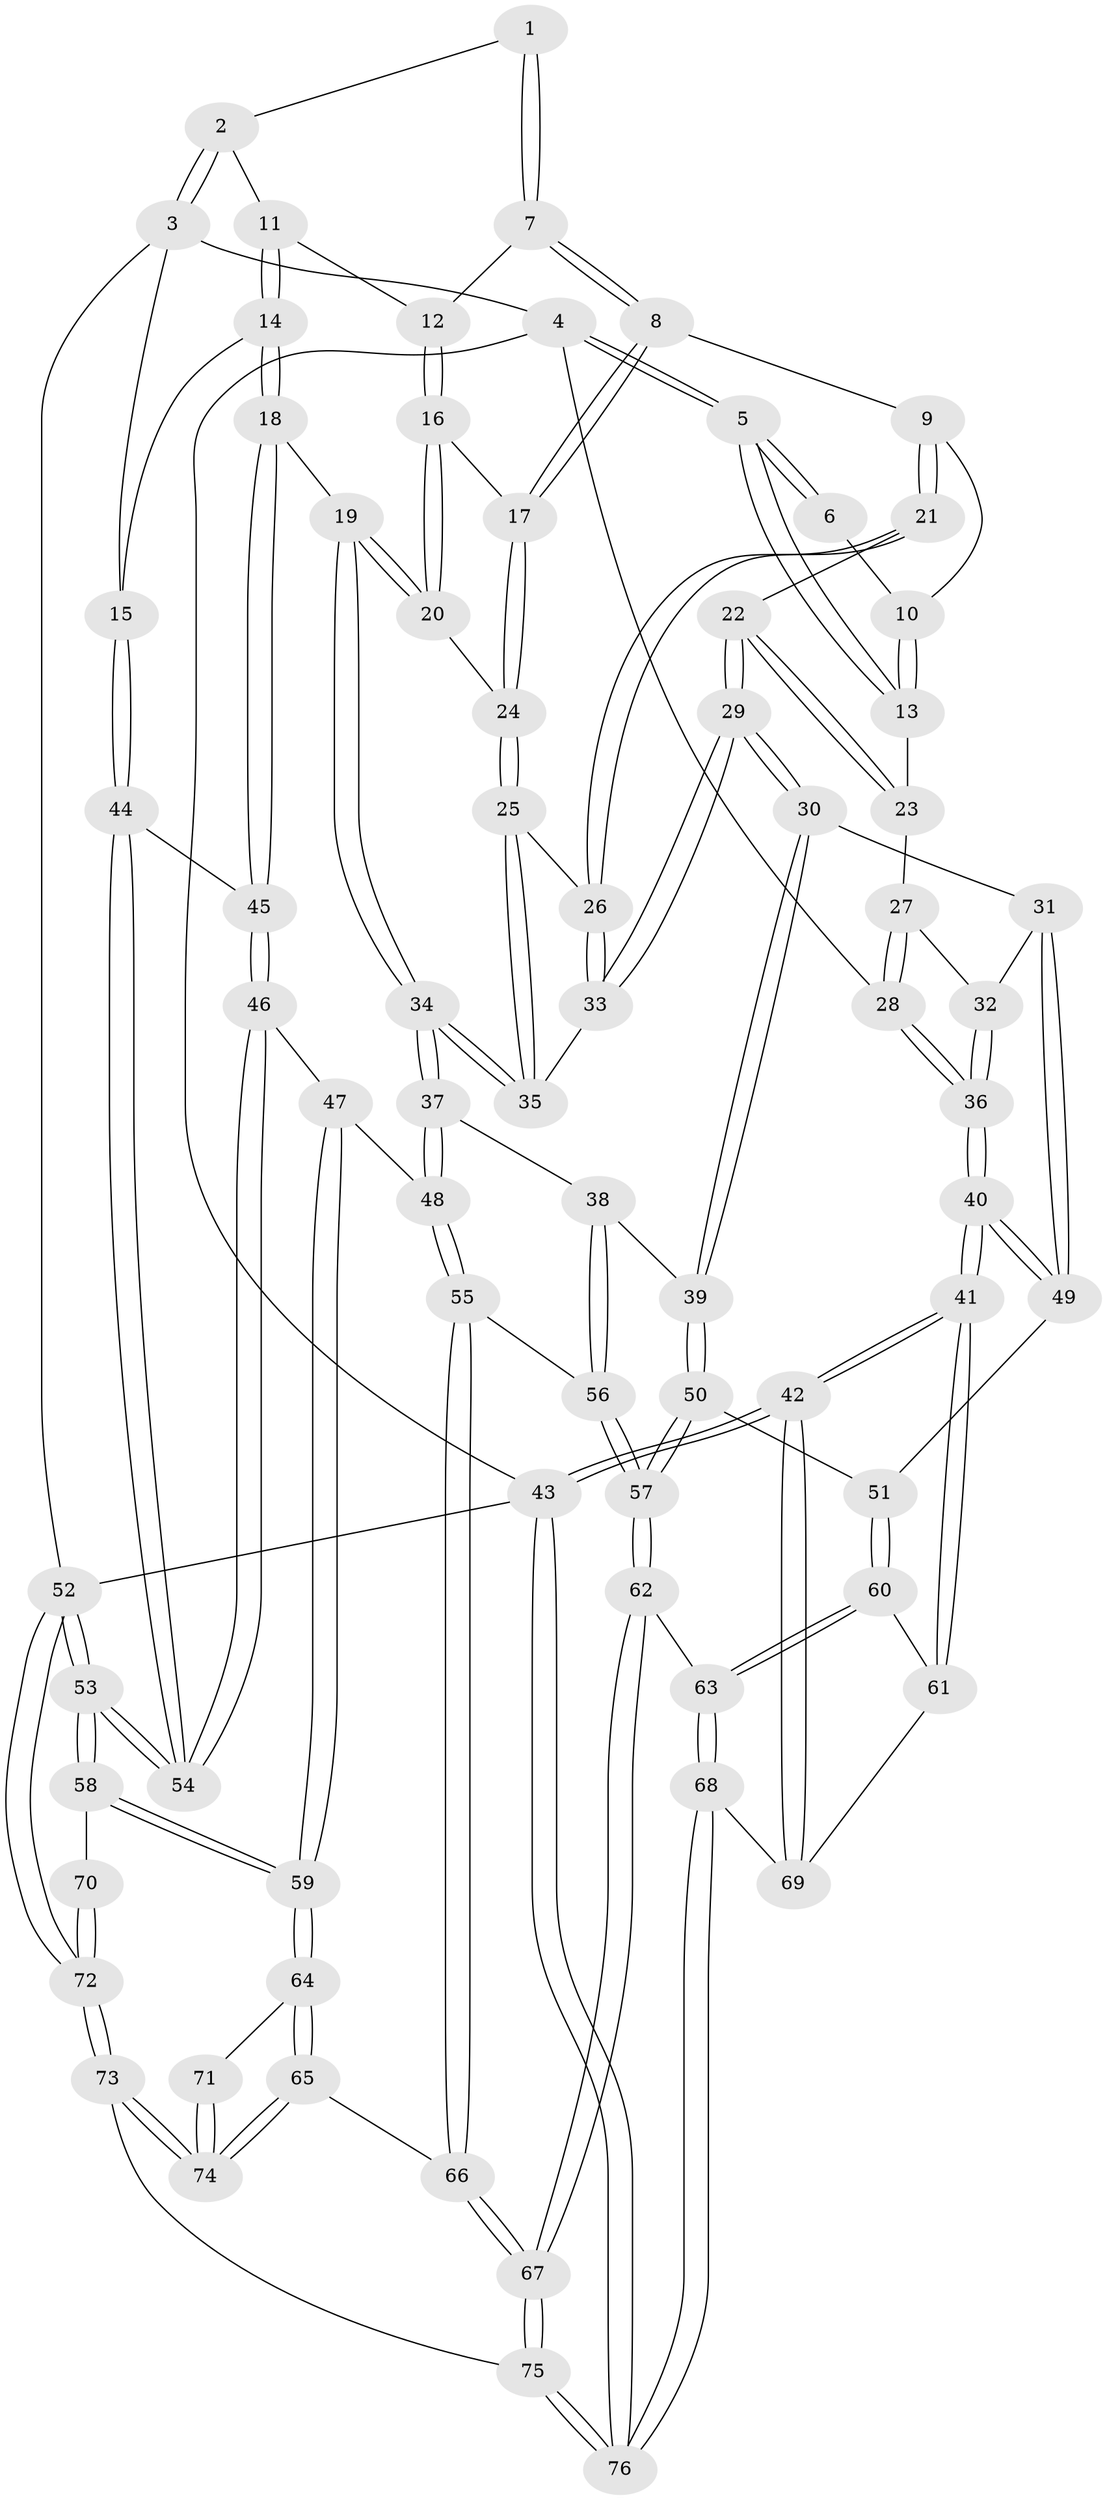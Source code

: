 // Generated by graph-tools (version 1.1) at 2025/17/03/09/25 04:17:19]
// undirected, 76 vertices, 187 edges
graph export_dot {
graph [start="1"]
  node [color=gray90,style=filled];
  1 [pos="+0.48386816445631436+0"];
  2 [pos="+0.6557718925842203+0"];
  3 [pos="+1+0"];
  4 [pos="+0+0"];
  5 [pos="+0+0"];
  6 [pos="+0.20777463991856124+0"];
  7 [pos="+0.4813056351212756+0"];
  8 [pos="+0.45580774667687185+0.05895055938332592"];
  9 [pos="+0.334720596022382+0.13507801376004291"];
  10 [pos="+0.3026473734686536+0.10111623724349489"];
  11 [pos="+0.7173945290345315+0.09357499213078745"];
  12 [pos="+0.6592348042456291+0.12992274229323328"];
  13 [pos="+0+0"];
  14 [pos="+0.7871963798030389+0.12528544134376338"];
  15 [pos="+1+0"];
  16 [pos="+0.6438030546840421+0.180011118888262"];
  17 [pos="+0.475597333874976+0.11335901427390271"];
  18 [pos="+0.7768767804307727+0.36493282494364354"];
  19 [pos="+0.7475592523249618+0.3649122164338211"];
  20 [pos="+0.6496918231026376+0.2072716734781929"];
  21 [pos="+0.28702898165017093+0.1932725020116318"];
  22 [pos="+0.2610202758790824+0.20968015607957763"];
  23 [pos="+0.2100942632489565+0.18526948475129174"];
  24 [pos="+0.4821578232355713+0.2274206607755012"];
  25 [pos="+0.48073266719787977+0.2338040337787369"];
  26 [pos="+0.43733449440784317+0.2551115269067586"];
  27 [pos="+0.12879571803662213+0.2578579778824936"];
  28 [pos="+0+0.03244034514198842"];
  29 [pos="+0.28155126696256677+0.39688932455746595"];
  30 [pos="+0.2656586348914203+0.44452794084176234"];
  31 [pos="+0.23255560345911983+0.44663091068106364"];
  32 [pos="+0.116809996488638+0.39429362705687765"];
  33 [pos="+0.37815861745643586+0.3309516657458698"];
  34 [pos="+0.6129608648377647+0.4199942012105476"];
  35 [pos="+0.5808639472450731+0.38494064942101935"];
  36 [pos="+0+0.3731513516460602"];
  37 [pos="+0.5695285353298984+0.47925022438255677"];
  38 [pos="+0.33232760102813247+0.5087005873355461"];
  39 [pos="+0.3297088559571881+0.5080132355832764"];
  40 [pos="+0+0.6327483646923088"];
  41 [pos="+0+0.6649163636572686"];
  42 [pos="+0+1"];
  43 [pos="+0+1"];
  44 [pos="+1+0.32856652776807915"];
  45 [pos="+0.8643321427528471+0.39634569036252304"];
  46 [pos="+0.8401653028379872+0.5707120866150528"];
  47 [pos="+0.8122272933003709+0.6515903675804676"];
  48 [pos="+0.605987747983243+0.6702150910916276"];
  49 [pos="+0.07989237204065203+0.622584992018855"];
  50 [pos="+0.2729090306609144+0.6564374520014499"];
  51 [pos="+0.16587013870645703+0.7091146670706154"];
  52 [pos="+1+1"];
  53 [pos="+1+0.8186420603971134"];
  54 [pos="+1+0.7712050097858419"];
  55 [pos="+0.5622742071422453+0.7557031496701242"];
  56 [pos="+0.4803964537954965+0.7644214163342784"];
  57 [pos="+0.37497660022732354+0.8306294375687694"];
  58 [pos="+1+0.8169616001136455"];
  59 [pos="+0.870021093901951+0.7739659096524775"];
  60 [pos="+0.16147288609856345+0.8171866674846305"];
  61 [pos="+0.09723156284375649+0.8315867269761439"];
  62 [pos="+0.3611084079620121+0.8510502317404471"];
  63 [pos="+0.19855394680542846+0.8442877353532308"];
  64 [pos="+0.7285451772229077+0.8867285907954998"];
  65 [pos="+0.6874141233170485+0.9183578452880925"];
  66 [pos="+0.6616517412568004+0.8955457882266468"];
  67 [pos="+0.3822404358134061+0.9892499268603212"];
  68 [pos="+0.160251024034625+1"];
  69 [pos="+0.058733004062271596+0.9049629456685646"];
  70 [pos="+0.9353952386131108+0.9106303368946175"];
  71 [pos="+0.9032239256490804+0.9294831032697265"];
  72 [pos="+0.8147904756268212+1"];
  73 [pos="+0.7158767212518459+1"];
  74 [pos="+0.7113625876939603+1"];
  75 [pos="+0.3597580349251233+1"];
  76 [pos="+0.1817961834313082+1"];
  1 -- 2;
  1 -- 7;
  1 -- 7;
  2 -- 3;
  2 -- 3;
  2 -- 11;
  3 -- 4;
  3 -- 15;
  3 -- 52;
  4 -- 5;
  4 -- 5;
  4 -- 28;
  4 -- 43;
  5 -- 6;
  5 -- 6;
  5 -- 13;
  5 -- 13;
  6 -- 10;
  7 -- 8;
  7 -- 8;
  7 -- 12;
  8 -- 9;
  8 -- 17;
  8 -- 17;
  9 -- 10;
  9 -- 21;
  9 -- 21;
  10 -- 13;
  10 -- 13;
  11 -- 12;
  11 -- 14;
  11 -- 14;
  12 -- 16;
  12 -- 16;
  13 -- 23;
  14 -- 15;
  14 -- 18;
  14 -- 18;
  15 -- 44;
  15 -- 44;
  16 -- 17;
  16 -- 20;
  16 -- 20;
  17 -- 24;
  17 -- 24;
  18 -- 19;
  18 -- 45;
  18 -- 45;
  19 -- 20;
  19 -- 20;
  19 -- 34;
  19 -- 34;
  20 -- 24;
  21 -- 22;
  21 -- 26;
  21 -- 26;
  22 -- 23;
  22 -- 23;
  22 -- 29;
  22 -- 29;
  23 -- 27;
  24 -- 25;
  24 -- 25;
  25 -- 26;
  25 -- 35;
  25 -- 35;
  26 -- 33;
  26 -- 33;
  27 -- 28;
  27 -- 28;
  27 -- 32;
  28 -- 36;
  28 -- 36;
  29 -- 30;
  29 -- 30;
  29 -- 33;
  29 -- 33;
  30 -- 31;
  30 -- 39;
  30 -- 39;
  31 -- 32;
  31 -- 49;
  31 -- 49;
  32 -- 36;
  32 -- 36;
  33 -- 35;
  34 -- 35;
  34 -- 35;
  34 -- 37;
  34 -- 37;
  36 -- 40;
  36 -- 40;
  37 -- 38;
  37 -- 48;
  37 -- 48;
  38 -- 39;
  38 -- 56;
  38 -- 56;
  39 -- 50;
  39 -- 50;
  40 -- 41;
  40 -- 41;
  40 -- 49;
  40 -- 49;
  41 -- 42;
  41 -- 42;
  41 -- 61;
  41 -- 61;
  42 -- 43;
  42 -- 43;
  42 -- 69;
  42 -- 69;
  43 -- 76;
  43 -- 76;
  43 -- 52;
  44 -- 45;
  44 -- 54;
  44 -- 54;
  45 -- 46;
  45 -- 46;
  46 -- 47;
  46 -- 54;
  46 -- 54;
  47 -- 48;
  47 -- 59;
  47 -- 59;
  48 -- 55;
  48 -- 55;
  49 -- 51;
  50 -- 51;
  50 -- 57;
  50 -- 57;
  51 -- 60;
  51 -- 60;
  52 -- 53;
  52 -- 53;
  52 -- 72;
  52 -- 72;
  53 -- 54;
  53 -- 54;
  53 -- 58;
  53 -- 58;
  55 -- 56;
  55 -- 66;
  55 -- 66;
  56 -- 57;
  56 -- 57;
  57 -- 62;
  57 -- 62;
  58 -- 59;
  58 -- 59;
  58 -- 70;
  59 -- 64;
  59 -- 64;
  60 -- 61;
  60 -- 63;
  60 -- 63;
  61 -- 69;
  62 -- 63;
  62 -- 67;
  62 -- 67;
  63 -- 68;
  63 -- 68;
  64 -- 65;
  64 -- 65;
  64 -- 71;
  65 -- 66;
  65 -- 74;
  65 -- 74;
  66 -- 67;
  66 -- 67;
  67 -- 75;
  67 -- 75;
  68 -- 69;
  68 -- 76;
  68 -- 76;
  70 -- 72;
  70 -- 72;
  71 -- 74;
  71 -- 74;
  72 -- 73;
  72 -- 73;
  73 -- 74;
  73 -- 74;
  73 -- 75;
  75 -- 76;
  75 -- 76;
}
